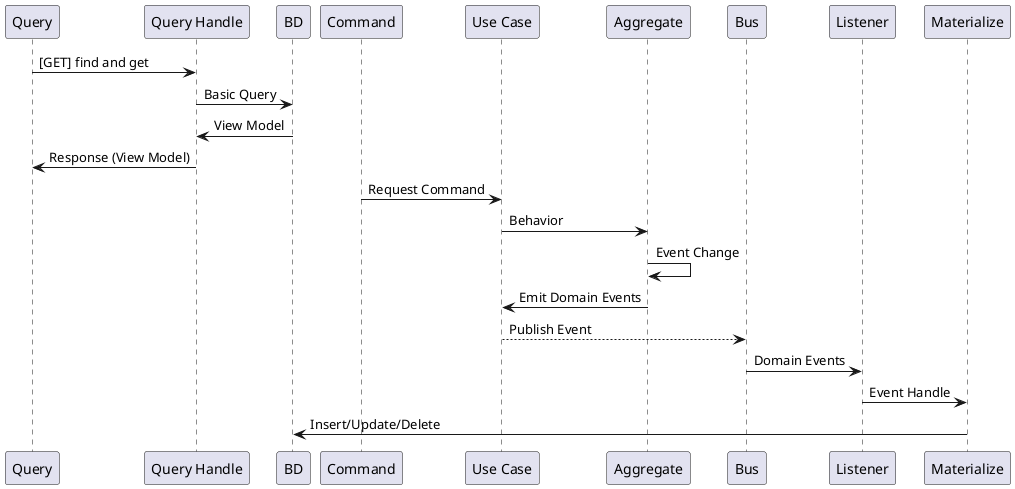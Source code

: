 @startuml
Query -> "Query Handle": [GET] find and get
"Query Handle" -> BD: Basic Query
BD -> "Query Handle": View Model
"Query Handle" -> Query: Response (View Model)
Command -> "Use Case": Request Command
"Use Case" -> Aggregate: Behavior
Aggregate -> Aggregate: Event Change
Aggregate -> "Use Case": Emit Domain Events
"Use Case" --> Bus: Publish Event
Bus -> Listener: Domain Events
Listener -> Materialize: Event Handle
Materialize -> BD: Insert/Update/Delete
@enduml